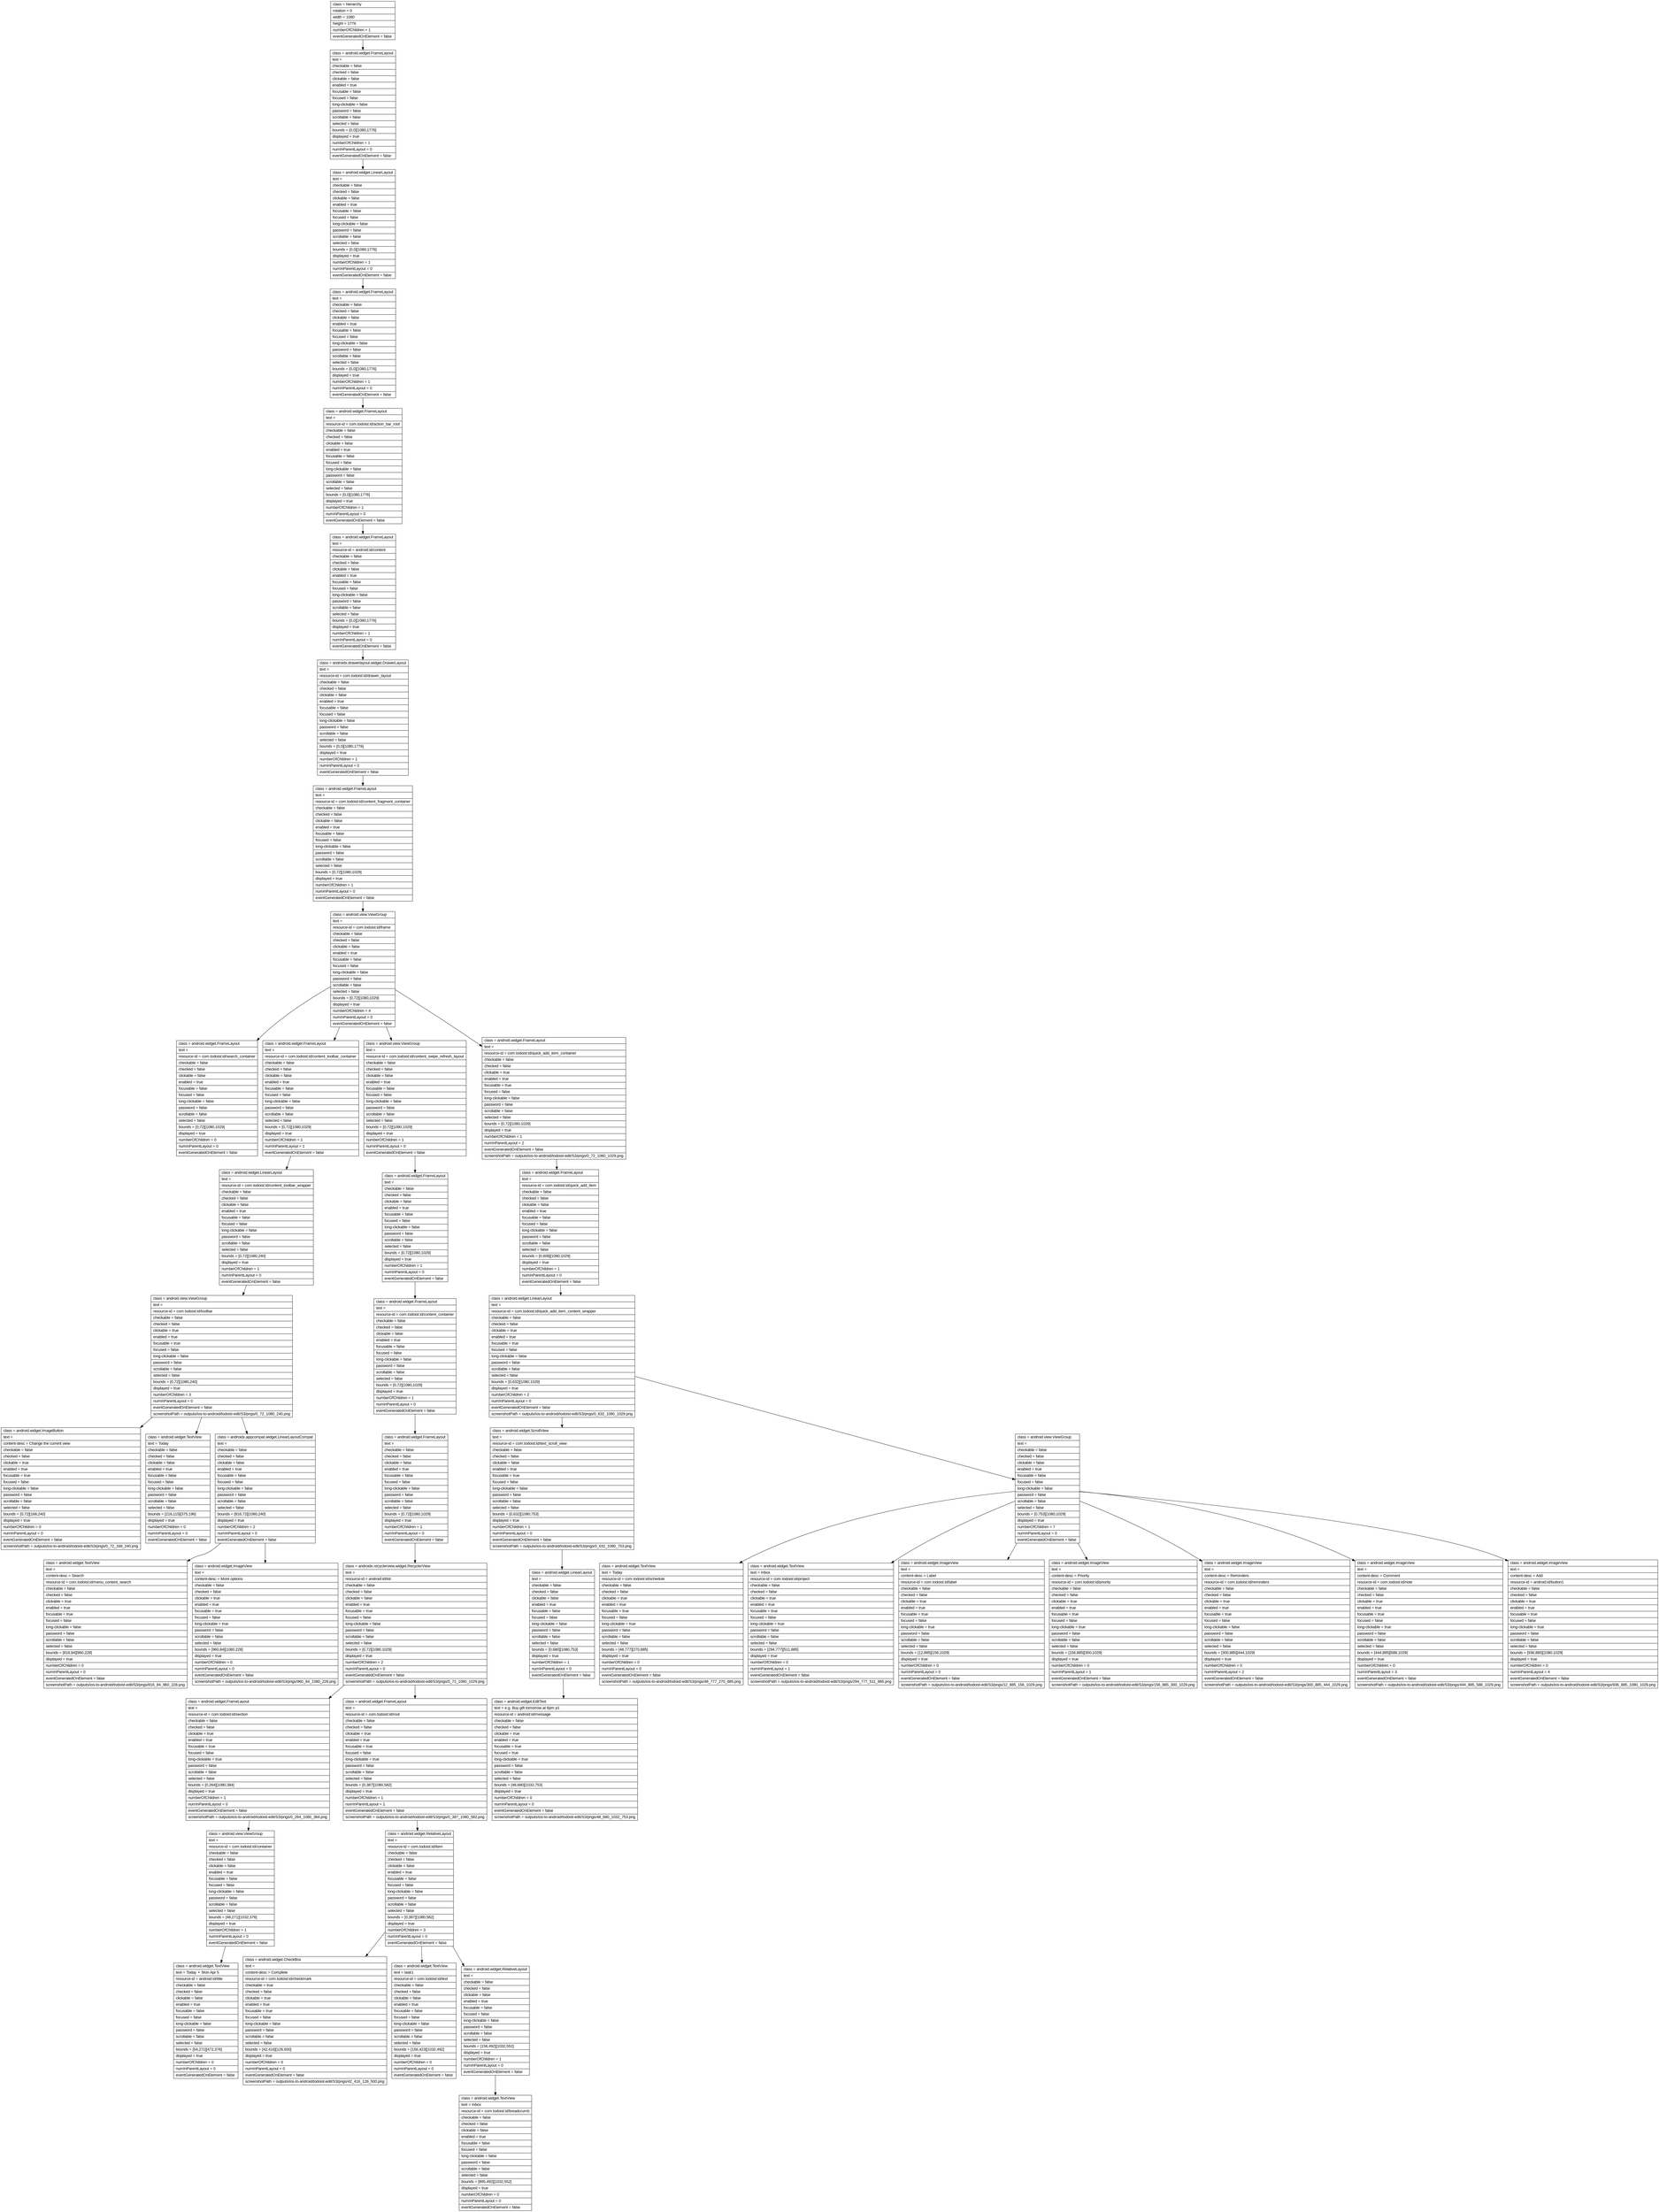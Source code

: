 digraph Layout {

	node [shape=record fontname=Arial];

	0	[label="{class = hierarchy\l|rotation = 0\l|width = 1080\l|height = 1776\l|numberOfChildren = 1\l|eventGeneratedOnElement = false \l}"]
	1	[label="{class = android.widget.FrameLayout\l|text = \l|checkable = false\l|checked = false\l|clickable = false\l|enabled = true\l|focusable = false\l|focused = false\l|long-clickable = false\l|password = false\l|scrollable = false\l|selected = false\l|bounds = [0,0][1080,1776]\l|displayed = true\l|numberOfChildren = 1\l|numInParentLayout = 0\l|eventGeneratedOnElement = false \l}"]
	2	[label="{class = android.widget.LinearLayout\l|text = \l|checkable = false\l|checked = false\l|clickable = false\l|enabled = true\l|focusable = false\l|focused = false\l|long-clickable = false\l|password = false\l|scrollable = false\l|selected = false\l|bounds = [0,0][1080,1776]\l|displayed = true\l|numberOfChildren = 1\l|numInParentLayout = 0\l|eventGeneratedOnElement = false \l}"]
	3	[label="{class = android.widget.FrameLayout\l|text = \l|checkable = false\l|checked = false\l|clickable = false\l|enabled = true\l|focusable = false\l|focused = false\l|long-clickable = false\l|password = false\l|scrollable = false\l|selected = false\l|bounds = [0,0][1080,1776]\l|displayed = true\l|numberOfChildren = 1\l|numInParentLayout = 0\l|eventGeneratedOnElement = false \l}"]
	4	[label="{class = android.widget.FrameLayout\l|text = \l|resource-id = com.todoist:id/action_bar_root\l|checkable = false\l|checked = false\l|clickable = false\l|enabled = true\l|focusable = false\l|focused = false\l|long-clickable = false\l|password = false\l|scrollable = false\l|selected = false\l|bounds = [0,0][1080,1776]\l|displayed = true\l|numberOfChildren = 1\l|numInParentLayout = 0\l|eventGeneratedOnElement = false \l}"]
	5	[label="{class = android.widget.FrameLayout\l|text = \l|resource-id = android:id/content\l|checkable = false\l|checked = false\l|clickable = false\l|enabled = true\l|focusable = false\l|focused = false\l|long-clickable = false\l|password = false\l|scrollable = false\l|selected = false\l|bounds = [0,0][1080,1776]\l|displayed = true\l|numberOfChildren = 1\l|numInParentLayout = 0\l|eventGeneratedOnElement = false \l}"]
	6	[label="{class = androidx.drawerlayout.widget.DrawerLayout\l|text = \l|resource-id = com.todoist:id/drawer_layout\l|checkable = false\l|checked = false\l|clickable = false\l|enabled = true\l|focusable = false\l|focused = false\l|long-clickable = false\l|password = false\l|scrollable = false\l|selected = false\l|bounds = [0,0][1080,1776]\l|displayed = true\l|numberOfChildren = 1\l|numInParentLayout = 0\l|eventGeneratedOnElement = false \l}"]
	7	[label="{class = android.widget.FrameLayout\l|text = \l|resource-id = com.todoist:id/content_fragment_container\l|checkable = false\l|checked = false\l|clickable = false\l|enabled = true\l|focusable = false\l|focused = false\l|long-clickable = false\l|password = false\l|scrollable = false\l|selected = false\l|bounds = [0,72][1080,1029]\l|displayed = true\l|numberOfChildren = 1\l|numInParentLayout = 0\l|eventGeneratedOnElement = false \l}"]
	8	[label="{class = android.view.ViewGroup\l|text = \l|resource-id = com.todoist:id/frame\l|checkable = false\l|checked = false\l|clickable = false\l|enabled = true\l|focusable = false\l|focused = false\l|long-clickable = false\l|password = false\l|scrollable = false\l|selected = false\l|bounds = [0,72][1080,1029]\l|displayed = true\l|numberOfChildren = 4\l|numInParentLayout = 0\l|eventGeneratedOnElement = false \l}"]
	9	[label="{class = android.widget.FrameLayout\l|text = \l|resource-id = com.todoist:id/search_container\l|checkable = false\l|checked = false\l|clickable = false\l|enabled = true\l|focusable = false\l|focused = false\l|long-clickable = false\l|password = false\l|scrollable = false\l|selected = false\l|bounds = [0,72][1080,1029]\l|displayed = true\l|numberOfChildren = 0\l|numInParentLayout = 0\l|eventGeneratedOnElement = false \l}"]
	10	[label="{class = android.widget.FrameLayout\l|text = \l|resource-id = com.todoist:id/content_toolbar_container\l|checkable = false\l|checked = false\l|clickable = false\l|enabled = true\l|focusable = false\l|focused = false\l|long-clickable = false\l|password = false\l|scrollable = false\l|selected = false\l|bounds = [0,72][1080,1029]\l|displayed = true\l|numberOfChildren = 1\l|numInParentLayout = 1\l|eventGeneratedOnElement = false \l}"]
	11	[label="{class = android.view.ViewGroup\l|text = \l|resource-id = com.todoist:id/content_swipe_refresh_layout\l|checkable = false\l|checked = false\l|clickable = false\l|enabled = true\l|focusable = false\l|focused = false\l|long-clickable = false\l|password = false\l|scrollable = false\l|selected = false\l|bounds = [0,72][1080,1029]\l|displayed = true\l|numberOfChildren = 1\l|numInParentLayout = 0\l|eventGeneratedOnElement = false \l}"]
	12	[label="{class = android.widget.FrameLayout\l|text = \l|resource-id = com.todoist:id/quick_add_item_container\l|checkable = false\l|checked = false\l|clickable = true\l|enabled = true\l|focusable = true\l|focused = false\l|long-clickable = false\l|password = false\l|scrollable = false\l|selected = false\l|bounds = [0,72][1080,1029]\l|displayed = true\l|numberOfChildren = 1\l|numInParentLayout = 2\l|eventGeneratedOnElement = false \l|screenshotPath = outputs/ios-to-android/todoist-edit/S3/pngs/0_72_1080_1029.png\l}"]
	13	[label="{class = android.widget.LinearLayout\l|text = \l|resource-id = com.todoist:id/content_toolbar_wrapper\l|checkable = false\l|checked = false\l|clickable = false\l|enabled = true\l|focusable = false\l|focused = false\l|long-clickable = false\l|password = false\l|scrollable = false\l|selected = false\l|bounds = [0,72][1080,240]\l|displayed = true\l|numberOfChildren = 1\l|numInParentLayout = 0\l|eventGeneratedOnElement = false \l}"]
	14	[label="{class = android.widget.FrameLayout\l|text = \l|checkable = false\l|checked = false\l|clickable = false\l|enabled = true\l|focusable = false\l|focused = false\l|long-clickable = false\l|password = false\l|scrollable = false\l|selected = false\l|bounds = [0,72][1080,1029]\l|displayed = true\l|numberOfChildren = 1\l|numInParentLayout = 0\l|eventGeneratedOnElement = false \l}"]
	15	[label="{class = android.widget.FrameLayout\l|text = \l|resource-id = com.todoist:id/quick_add_item\l|checkable = false\l|checked = false\l|clickable = false\l|enabled = true\l|focusable = false\l|focused = false\l|long-clickable = false\l|password = false\l|scrollable = false\l|selected = false\l|bounds = [0,608][1080,1029]\l|displayed = true\l|numberOfChildren = 1\l|numInParentLayout = 0\l|eventGeneratedOnElement = false \l}"]
	16	[label="{class = android.view.ViewGroup\l|text = \l|resource-id = com.todoist:id/toolbar\l|checkable = false\l|checked = false\l|clickable = true\l|enabled = true\l|focusable = true\l|focused = false\l|long-clickable = false\l|password = false\l|scrollable = false\l|selected = false\l|bounds = [0,72][1080,240]\l|displayed = true\l|numberOfChildren = 3\l|numInParentLayout = 0\l|eventGeneratedOnElement = false \l|screenshotPath = outputs/ios-to-android/todoist-edit/S3/pngs/0_72_1080_240.png\l}"]
	17	[label="{class = android.widget.FrameLayout\l|text = \l|resource-id = com.todoist:id/content_container\l|checkable = false\l|checked = false\l|clickable = false\l|enabled = true\l|focusable = false\l|focused = false\l|long-clickable = false\l|password = false\l|scrollable = false\l|selected = false\l|bounds = [0,72][1080,1029]\l|displayed = true\l|numberOfChildren = 1\l|numInParentLayout = 0\l|eventGeneratedOnElement = false \l}"]
	18	[label="{class = android.widget.LinearLayout\l|text = \l|resource-id = com.todoist:id/quick_add_item_content_wrapper\l|checkable = false\l|checked = false\l|clickable = true\l|enabled = true\l|focusable = true\l|focused = false\l|long-clickable = false\l|password = false\l|scrollable = false\l|selected = false\l|bounds = [0,632][1080,1029]\l|displayed = true\l|numberOfChildren = 2\l|numInParentLayout = 0\l|eventGeneratedOnElement = false \l|screenshotPath = outputs/ios-to-android/todoist-edit/S3/pngs/0_632_1080_1029.png\l}"]
	19	[label="{class = android.widget.ImageButton\l|text = \l|content-desc = Change the current view\l|checkable = false\l|checked = false\l|clickable = true\l|enabled = true\l|focusable = true\l|focused = false\l|long-clickable = false\l|password = false\l|scrollable = false\l|selected = false\l|bounds = [0,72][168,240]\l|displayed = true\l|numberOfChildren = 0\l|numInParentLayout = 0\l|eventGeneratedOnElement = false \l|screenshotPath = outputs/ios-to-android/todoist-edit/S3/pngs/0_72_168_240.png\l}"]
	20	[label="{class = android.widget.TextView\l|text = Today\l|checkable = false\l|checked = false\l|clickable = false\l|enabled = true\l|focusable = false\l|focused = false\l|long-clickable = false\l|password = false\l|scrollable = false\l|selected = false\l|bounds = [216,115][375,196]\l|displayed = true\l|numberOfChildren = 0\l|numInParentLayout = 0\l|eventGeneratedOnElement = false \l}"]
	21	[label="{class = androidx.appcompat.widget.LinearLayoutCompat\l|text = \l|checkable = false\l|checked = false\l|clickable = false\l|enabled = true\l|focusable = false\l|focused = false\l|long-clickable = false\l|password = false\l|scrollable = false\l|selected = false\l|bounds = [816,72][1080,240]\l|displayed = true\l|numberOfChildren = 2\l|numInParentLayout = 0\l|eventGeneratedOnElement = false \l}"]
	22	[label="{class = android.widget.FrameLayout\l|text = \l|checkable = false\l|checked = false\l|clickable = false\l|enabled = true\l|focusable = false\l|focused = false\l|long-clickable = false\l|password = false\l|scrollable = false\l|selected = false\l|bounds = [0,72][1080,1029]\l|displayed = true\l|numberOfChildren = 1\l|numInParentLayout = 0\l|eventGeneratedOnElement = false \l}"]
	23	[label="{class = android.widget.ScrollView\l|text = \l|resource-id = com.todoist:id/text_scroll_view\l|checkable = false\l|checked = false\l|clickable = false\l|enabled = true\l|focusable = true\l|focused = false\l|long-clickable = false\l|password = false\l|scrollable = false\l|selected = false\l|bounds = [0,632][1080,753]\l|displayed = true\l|numberOfChildren = 1\l|numInParentLayout = 0\l|eventGeneratedOnElement = false \l|screenshotPath = outputs/ios-to-android/todoist-edit/S3/pngs/0_632_1080_753.png\l}"]
	24	[label="{class = android.view.ViewGroup\l|text = \l|checkable = false\l|checked = false\l|clickable = false\l|enabled = true\l|focusable = false\l|focused = false\l|long-clickable = false\l|password = false\l|scrollable = false\l|selected = false\l|bounds = [0,753][1080,1029]\l|displayed = true\l|numberOfChildren = 7\l|numInParentLayout = 0\l|eventGeneratedOnElement = false \l}"]
	25	[label="{class = android.widget.TextView\l|text = \l|content-desc = Search\l|resource-id = com.todoist:id/menu_content_search\l|checkable = false\l|checked = false\l|clickable = true\l|enabled = true\l|focusable = true\l|focused = false\l|long-clickable = false\l|password = false\l|scrollable = false\l|selected = false\l|bounds = [816,84][960,228]\l|displayed = true\l|numberOfChildren = 0\l|numInParentLayout = 0\l|eventGeneratedOnElement = false \l|screenshotPath = outputs/ios-to-android/todoist-edit/S3/pngs/816_84_960_228.png\l}"]
	26	[label="{class = android.widget.ImageView\l|text = \l|content-desc = More options\l|checkable = false\l|checked = false\l|clickable = true\l|enabled = true\l|focusable = true\l|focused = false\l|long-clickable = true\l|password = false\l|scrollable = false\l|selected = false\l|bounds = [960,84][1080,228]\l|displayed = true\l|numberOfChildren = 0\l|numInParentLayout = 0\l|eventGeneratedOnElement = false \l|screenshotPath = outputs/ios-to-android/todoist-edit/S3/pngs/960_84_1080_228.png\l}"]
	27	[label="{class = androidx.recyclerview.widget.RecyclerView\l|text = \l|resource-id = android:id/list\l|checkable = false\l|checked = false\l|clickable = false\l|enabled = true\l|focusable = true\l|focused = false\l|long-clickable = false\l|password = false\l|scrollable = false\l|selected = false\l|bounds = [0,72][1080,1029]\l|displayed = true\l|numberOfChildren = 2\l|numInParentLayout = 0\l|eventGeneratedOnElement = false \l|screenshotPath = outputs/ios-to-android/todoist-edit/S3/pngs/0_72_1080_1029.png\l}"]
	28	[label="{class = android.widget.LinearLayout\l|text = \l|checkable = false\l|checked = false\l|clickable = false\l|enabled = true\l|focusable = false\l|focused = false\l|long-clickable = false\l|password = false\l|scrollable = false\l|selected = false\l|bounds = [0,680][1080,753]\l|displayed = true\l|numberOfChildren = 1\l|numInParentLayout = 0\l|eventGeneratedOnElement = false \l}"]
	29	[label="{class = android.widget.TextView\l|text = Today\l|resource-id = com.todoist:id/schedule\l|checkable = false\l|checked = false\l|clickable = true\l|enabled = true\l|focusable = true\l|focused = false\l|long-clickable = true\l|password = false\l|scrollable = false\l|selected = false\l|bounds = [48,777][270,885]\l|displayed = true\l|numberOfChildren = 0\l|numInParentLayout = 0\l|eventGeneratedOnElement = false \l|screenshotPath = outputs/ios-to-android/todoist-edit/S3/pngs/48_777_270_885.png\l}"]
	30	[label="{class = android.widget.TextView\l|text = Inbox\l|resource-id = com.todoist:id/project\l|checkable = false\l|checked = false\l|clickable = true\l|enabled = true\l|focusable = true\l|focused = false\l|long-clickable = true\l|password = false\l|scrollable = false\l|selected = false\l|bounds = [294,777][511,885]\l|displayed = true\l|numberOfChildren = 0\l|numInParentLayout = 1\l|eventGeneratedOnElement = false \l|screenshotPath = outputs/ios-to-android/todoist-edit/S3/pngs/294_777_511_885.png\l}"]
	31	[label="{class = android.widget.ImageView\l|text = \l|content-desc = Label\l|resource-id = com.todoist:id/label\l|checkable = false\l|checked = false\l|clickable = true\l|enabled = true\l|focusable = true\l|focused = false\l|long-clickable = true\l|password = false\l|scrollable = false\l|selected = false\l|bounds = [12,885][156,1029]\l|displayed = true\l|numberOfChildren = 0\l|numInParentLayout = 0\l|eventGeneratedOnElement = false \l|screenshotPath = outputs/ios-to-android/todoist-edit/S3/pngs/12_885_156_1029.png\l}"]
	32	[label="{class = android.widget.ImageView\l|text = \l|content-desc = Priority\l|resource-id = com.todoist:id/priority\l|checkable = false\l|checked = false\l|clickable = true\l|enabled = true\l|focusable = true\l|focused = false\l|long-clickable = true\l|password = false\l|scrollable = false\l|selected = false\l|bounds = [156,885][300,1029]\l|displayed = true\l|numberOfChildren = 0\l|numInParentLayout = 1\l|eventGeneratedOnElement = false \l|screenshotPath = outputs/ios-to-android/todoist-edit/S3/pngs/156_885_300_1029.png\l}"]
	33	[label="{class = android.widget.ImageView\l|text = \l|content-desc = Reminders\l|resource-id = com.todoist:id/reminders\l|checkable = false\l|checked = false\l|clickable = true\l|enabled = true\l|focusable = true\l|focused = false\l|long-clickable = false\l|password = false\l|scrollable = false\l|selected = false\l|bounds = [300,885][444,1029]\l|displayed = true\l|numberOfChildren = 0\l|numInParentLayout = 2\l|eventGeneratedOnElement = false \l|screenshotPath = outputs/ios-to-android/todoist-edit/S3/pngs/300_885_444_1029.png\l}"]
	34	[label="{class = android.widget.ImageView\l|text = \l|content-desc = Comment\l|resource-id = com.todoist:id/note\l|checkable = false\l|checked = false\l|clickable = true\l|enabled = true\l|focusable = true\l|focused = false\l|long-clickable = true\l|password = false\l|scrollable = false\l|selected = false\l|bounds = [444,885][588,1029]\l|displayed = true\l|numberOfChildren = 0\l|numInParentLayout = 3\l|eventGeneratedOnElement = false \l|screenshotPath = outputs/ios-to-android/todoist-edit/S3/pngs/444_885_588_1029.png\l}"]
	35	[label="{class = android.widget.ImageView\l|text = \l|content-desc = Add\l|resource-id = android:id/button1\l|checkable = false\l|checked = false\l|clickable = true\l|enabled = true\l|focusable = true\l|focused = false\l|long-clickable = true\l|password = false\l|scrollable = false\l|selected = false\l|bounds = [936,885][1080,1029]\l|displayed = true\l|numberOfChildren = 0\l|numInParentLayout = 4\l|eventGeneratedOnElement = false \l|screenshotPath = outputs/ios-to-android/todoist-edit/S3/pngs/936_885_1080_1029.png\l}"]
	36	[label="{class = android.widget.FrameLayout\l|text = \l|resource-id = com.todoist:id/section\l|checkable = false\l|checked = false\l|clickable = true\l|enabled = true\l|focusable = true\l|focused = false\l|long-clickable = true\l|password = false\l|scrollable = false\l|selected = false\l|bounds = [0,264][1080,384]\l|displayed = true\l|numberOfChildren = 1\l|numInParentLayout = 0\l|eventGeneratedOnElement = false \l|screenshotPath = outputs/ios-to-android/todoist-edit/S3/pngs/0_264_1080_384.png\l}"]
	37	[label="{class = android.widget.FrameLayout\l|text = \l|resource-id = com.todoist:id/root\l|checkable = false\l|checked = false\l|clickable = true\l|enabled = true\l|focusable = true\l|focused = false\l|long-clickable = true\l|password = false\l|scrollable = false\l|selected = false\l|bounds = [0,387][1080,582]\l|displayed = true\l|numberOfChildren = 1\l|numInParentLayout = 1\l|eventGeneratedOnElement = false \l|screenshotPath = outputs/ios-to-android/todoist-edit/S3/pngs/0_387_1080_582.png\l}"]
	38	[label="{class = android.widget.EditText\l|text = e.g. Buy gift tomorrow at 6pm p1\l|resource-id = android:id/message\l|checkable = false\l|checked = false\l|clickable = true\l|enabled = true\l|focusable = true\l|focused = true\l|long-clickable = true\l|password = false\l|scrollable = false\l|selected = false\l|bounds = [48,680][1032,753]\l|displayed = true\l|numberOfChildren = 0\l|numInParentLayout = 0\l|eventGeneratedOnElement = false \l|screenshotPath = outputs/ios-to-android/todoist-edit/S3/pngs/48_680_1032_753.png\l}"]
	39	[label="{class = android.view.ViewGroup\l|text = \l|resource-id = com.todoist:id/container\l|checkable = false\l|checked = false\l|clickable = false\l|enabled = true\l|focusable = false\l|focused = false\l|long-clickable = false\l|password = false\l|scrollable = false\l|selected = false\l|bounds = [48,271][1032,376]\l|displayed = true\l|numberOfChildren = 1\l|numInParentLayout = 0\l|eventGeneratedOnElement = false \l}"]
	40	[label="{class = android.widget.RelativeLayout\l|text = \l|resource-id = com.todoist:id/item\l|checkable = false\l|checked = false\l|clickable = false\l|enabled = true\l|focusable = false\l|focused = false\l|long-clickable = false\l|password = false\l|scrollable = false\l|selected = false\l|bounds = [0,387][1080,582]\l|displayed = true\l|numberOfChildren = 3\l|numInParentLayout = 0\l|eventGeneratedOnElement = false \l}"]
	41	[label="{class = android.widget.TextView\l|text = Today • Mon Apr 5\l|resource-id = android:id/title\l|checkable = false\l|checked = false\l|clickable = false\l|enabled = true\l|focusable = false\l|focused = false\l|long-clickable = false\l|password = false\l|scrollable = false\l|selected = false\l|bounds = [54,271][472,376]\l|displayed = true\l|numberOfChildren = 0\l|numInParentLayout = 0\l|eventGeneratedOnElement = false \l}"]
	42	[label="{class = android.widget.CheckBox\l|text = \l|content-desc = Complete\l|resource-id = com.todoist:id/checkmark\l|checkable = true\l|checked = false\l|clickable = true\l|enabled = true\l|focusable = true\l|focused = false\l|long-clickable = false\l|password = false\l|scrollable = false\l|selected = false\l|bounds = [42,416][126,500]\l|displayed = true\l|numberOfChildren = 0\l|numInParentLayout = 0\l|eventGeneratedOnElement = false \l|screenshotPath = outputs/ios-to-android/todoist-edit/S3/pngs/42_416_126_500.png\l}"]
	43	[label="{class = android.widget.TextView\l|text = task1\l|resource-id = com.todoist:id/text\l|checkable = false\l|checked = false\l|clickable = false\l|enabled = true\l|focusable = false\l|focused = false\l|long-clickable = false\l|password = false\l|scrollable = false\l|selected = false\l|bounds = [156,423][1032,492]\l|displayed = true\l|numberOfChildren = 0\l|numInParentLayout = 0\l|eventGeneratedOnElement = false \l}"]
	44	[label="{class = android.widget.RelativeLayout\l|text = \l|checkable = false\l|checked = false\l|clickable = false\l|enabled = true\l|focusable = false\l|focused = false\l|long-clickable = false\l|password = false\l|scrollable = false\l|selected = false\l|bounds = [156,492][1032,552]\l|displayed = true\l|numberOfChildren = 1\l|numInParentLayout = 0\l|eventGeneratedOnElement = false \l}"]
	45	[label="{class = android.widget.TextView\l|text = Inbox\l|resource-id = com.todoist:id/breadcrumb\l|checkable = false\l|checked = false\l|clickable = false\l|enabled = true\l|focusable = false\l|focused = false\l|long-clickable = false\l|password = false\l|scrollable = false\l|selected = false\l|bounds = [895,492][1032,552]\l|displayed = true\l|numberOfChildren = 0\l|numInParentLayout = 0\l|eventGeneratedOnElement = false \l}"]


	0 -> 1
	1 -> 2
	2 -> 3
	3 -> 4
	4 -> 5
	5 -> 6
	6 -> 7
	7 -> 8
	8 -> 9
	8 -> 10
	8 -> 11
	8 -> 12
	10 -> 13
	11 -> 14
	12 -> 15
	13 -> 16
	14 -> 17
	15 -> 18
	16 -> 19
	16 -> 20
	16 -> 21
	17 -> 22
	18 -> 23
	18 -> 24
	21 -> 25
	21 -> 26
	22 -> 27
	23 -> 28
	24 -> 29
	24 -> 30
	24 -> 31
	24 -> 32
	24 -> 33
	24 -> 34
	24 -> 35
	27 -> 36
	27 -> 37
	28 -> 38
	36 -> 39
	37 -> 40
	39 -> 41
	40 -> 42
	40 -> 43
	40 -> 44
	44 -> 45


}